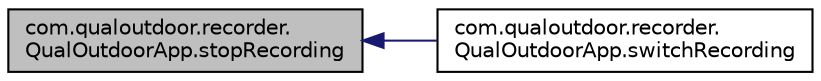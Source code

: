 digraph "com.qualoutdoor.recorder.QualOutdoorApp.stopRecording"
{
  edge [fontname="Helvetica",fontsize="10",labelfontname="Helvetica",labelfontsize="10"];
  node [fontname="Helvetica",fontsize="10",shape=record];
  rankdir="LR";
  Node1 [label="com.qualoutdoor.recorder.\lQualOutdoorApp.stopRecording",height=0.2,width=0.4,color="black", fillcolor="grey75", style="filled" fontcolor="black"];
  Node1 -> Node2 [dir="back",color="midnightblue",fontsize="10",style="solid"];
  Node2 [label="com.qualoutdoor.recorder.\lQualOutdoorApp.switchRecording",height=0.2,width=0.4,color="black", fillcolor="white", style="filled",URL="$classcom_1_1qualoutdoor_1_1recorder_1_1QualOutdoorApp.html#af8b76cf31bccb966036a94a3cbe086e1"];
}
